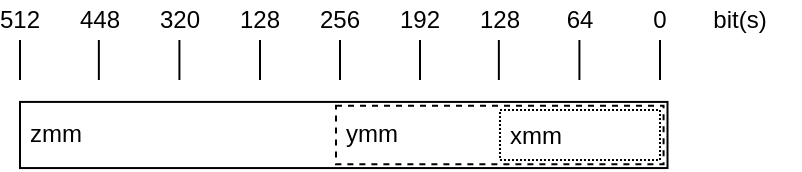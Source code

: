 <mxfile version="24.7.8">
  <diagram name="Page-1" id="8A1jB1fW7KqP0RaCEMlH">
    <mxGraphModel dx="748" dy="639" grid="1" gridSize="10" guides="1" tooltips="1" connect="1" arrows="1" fold="1" page="1" pageScale="1" pageWidth="669" pageHeight="98" math="0" shadow="0">
      <root>
        <mxCell id="0" />
        <mxCell id="1" parent="0" />
        <mxCell id="2MBnuzI3uDu-XapK-cwq-3" value="zmm" style="rounded=0;whiteSpace=wrap;html=1;align=left;spacing=5.905;" vertex="1" parent="1">
          <mxGeometry x="160" y="60.96" width="323.75" height="33.07" as="geometry" />
        </mxCell>
        <mxCell id="2MBnuzI3uDu-XapK-cwq-2" value="ymm" style="rounded=0;whiteSpace=wrap;html=1;align=left;spacing=5.905;dashed=1;" vertex="1" parent="1">
          <mxGeometry x="318" y="62.93" width="163.779" height="29.134" as="geometry" />
        </mxCell>
        <mxCell id="2MBnuzI3uDu-XapK-cwq-1" value="xmm" style="rounded=0;whiteSpace=wrap;html=1;dashed=1;dashPattern=1 1;align=left;spacing=5.905;" vertex="1" parent="1">
          <mxGeometry x="400" y="65" width="80" height="25" as="geometry" />
        </mxCell>
        <mxCell id="2MBnuzI3uDu-XapK-cwq-4" value="" style="endArrow=none;html=1;rounded=0;" edge="1" parent="1">
          <mxGeometry width="50" height="50" relative="1" as="geometry">
            <mxPoint x="480" y="50" as="sourcePoint" />
            <mxPoint x="480" y="30" as="targetPoint" />
          </mxGeometry>
        </mxCell>
        <mxCell id="2MBnuzI3uDu-XapK-cwq-5" value="" style="endArrow=none;html=1;rounded=0;" edge="1" parent="1">
          <mxGeometry width="50" height="50" relative="1" as="geometry">
            <mxPoint x="439.71" y="50" as="sourcePoint" />
            <mxPoint x="439.71" y="30" as="targetPoint" />
          </mxGeometry>
        </mxCell>
        <mxCell id="2MBnuzI3uDu-XapK-cwq-6" value="" style="endArrow=none;html=1;rounded=0;" edge="1" parent="1">
          <mxGeometry width="50" height="50" relative="1" as="geometry">
            <mxPoint x="399.43" y="50" as="sourcePoint" />
            <mxPoint x="399.43" y="30" as="targetPoint" />
          </mxGeometry>
        </mxCell>
        <mxCell id="2MBnuzI3uDu-XapK-cwq-7" value="" style="endArrow=none;html=1;rounded=0;" edge="1" parent="1">
          <mxGeometry width="50" height="50" relative="1" as="geometry">
            <mxPoint x="360" y="50" as="sourcePoint" />
            <mxPoint x="360" y="30" as="targetPoint" />
          </mxGeometry>
        </mxCell>
        <mxCell id="2MBnuzI3uDu-XapK-cwq-8" value="" style="endArrow=none;html=1;rounded=0;" edge="1" parent="1">
          <mxGeometry width="50" height="50" relative="1" as="geometry">
            <mxPoint x="320" y="50" as="sourcePoint" />
            <mxPoint x="320" y="30" as="targetPoint" />
          </mxGeometry>
        </mxCell>
        <mxCell id="2MBnuzI3uDu-XapK-cwq-9" value="" style="endArrow=none;html=1;rounded=0;" edge="1" parent="1">
          <mxGeometry width="50" height="50" relative="1" as="geometry">
            <mxPoint x="280" y="50" as="sourcePoint" />
            <mxPoint x="280" y="30" as="targetPoint" />
          </mxGeometry>
        </mxCell>
        <mxCell id="2MBnuzI3uDu-XapK-cwq-10" value="" style="endArrow=none;html=1;rounded=0;" edge="1" parent="1">
          <mxGeometry width="50" height="50" relative="1" as="geometry">
            <mxPoint x="239.71" y="50" as="sourcePoint" />
            <mxPoint x="239.71" y="30" as="targetPoint" />
          </mxGeometry>
        </mxCell>
        <mxCell id="2MBnuzI3uDu-XapK-cwq-11" value="" style="endArrow=none;html=1;rounded=0;" edge="1" parent="1">
          <mxGeometry width="50" height="50" relative="1" as="geometry">
            <mxPoint x="199.43" y="50" as="sourcePoint" />
            <mxPoint x="199.43" y="30" as="targetPoint" />
          </mxGeometry>
        </mxCell>
        <mxCell id="2MBnuzI3uDu-XapK-cwq-12" value="" style="endArrow=none;html=1;rounded=0;" edge="1" parent="1">
          <mxGeometry width="50" height="50" relative="1" as="geometry">
            <mxPoint x="160" y="50" as="sourcePoint" />
            <mxPoint x="160" y="30" as="targetPoint" />
          </mxGeometry>
        </mxCell>
        <mxCell id="2MBnuzI3uDu-XapK-cwq-13" value="64" style="text;strokeColor=none;align=center;fillColor=none;html=1;verticalAlign=middle;whiteSpace=wrap;rounded=0;" vertex="1" parent="1">
          <mxGeometry x="430" y="10" width="20" height="20" as="geometry" />
        </mxCell>
        <mxCell id="2MBnuzI3uDu-XapK-cwq-14" value="128" style="text;strokeColor=none;align=center;fillColor=none;html=1;verticalAlign=middle;whiteSpace=wrap;rounded=0;" vertex="1" parent="1">
          <mxGeometry x="390" y="10" width="20" height="20" as="geometry" />
        </mxCell>
        <mxCell id="2MBnuzI3uDu-XapK-cwq-15" value="192" style="text;strokeColor=none;align=center;fillColor=none;html=1;verticalAlign=middle;whiteSpace=wrap;rounded=0;" vertex="1" parent="1">
          <mxGeometry x="350" y="10" width="20" height="20" as="geometry" />
        </mxCell>
        <mxCell id="2MBnuzI3uDu-XapK-cwq-16" value="256" style="text;strokeColor=none;align=center;fillColor=none;html=1;verticalAlign=middle;whiteSpace=wrap;rounded=0;" vertex="1" parent="1">
          <mxGeometry x="310" y="10" width="20" height="20" as="geometry" />
        </mxCell>
        <mxCell id="2MBnuzI3uDu-XapK-cwq-17" value="128" style="text;strokeColor=none;align=center;fillColor=none;html=1;verticalAlign=middle;whiteSpace=wrap;rounded=0;" vertex="1" parent="1">
          <mxGeometry x="270" y="10" width="20" height="20" as="geometry" />
        </mxCell>
        <mxCell id="2MBnuzI3uDu-XapK-cwq-18" value="320" style="text;strokeColor=none;align=center;fillColor=none;html=1;verticalAlign=middle;whiteSpace=wrap;rounded=0;" vertex="1" parent="1">
          <mxGeometry x="230" y="10" width="20" height="20" as="geometry" />
        </mxCell>
        <mxCell id="2MBnuzI3uDu-XapK-cwq-19" value="448" style="text;strokeColor=none;align=center;fillColor=none;html=1;verticalAlign=middle;whiteSpace=wrap;rounded=0;" vertex="1" parent="1">
          <mxGeometry x="190" y="10" width="20" height="20" as="geometry" />
        </mxCell>
        <mxCell id="2MBnuzI3uDu-XapK-cwq-20" value="512" style="text;strokeColor=none;align=center;fillColor=none;html=1;verticalAlign=middle;whiteSpace=wrap;rounded=0;" vertex="1" parent="1">
          <mxGeometry x="150" y="10" width="20" height="20" as="geometry" />
        </mxCell>
        <mxCell id="2MBnuzI3uDu-XapK-cwq-21" value="0" style="text;strokeColor=none;align=center;fillColor=none;html=1;verticalAlign=middle;whiteSpace=wrap;rounded=0;" vertex="1" parent="1">
          <mxGeometry x="470" y="10" width="20" height="20" as="geometry" />
        </mxCell>
        <mxCell id="2MBnuzI3uDu-XapK-cwq-22" value="bit(s)" style="text;strokeColor=none;align=center;fillColor=none;html=1;verticalAlign=middle;whiteSpace=wrap;rounded=0;" vertex="1" parent="1">
          <mxGeometry x="490" y="12.5" width="60" height="15" as="geometry" />
        </mxCell>
      </root>
    </mxGraphModel>
  </diagram>
</mxfile>
